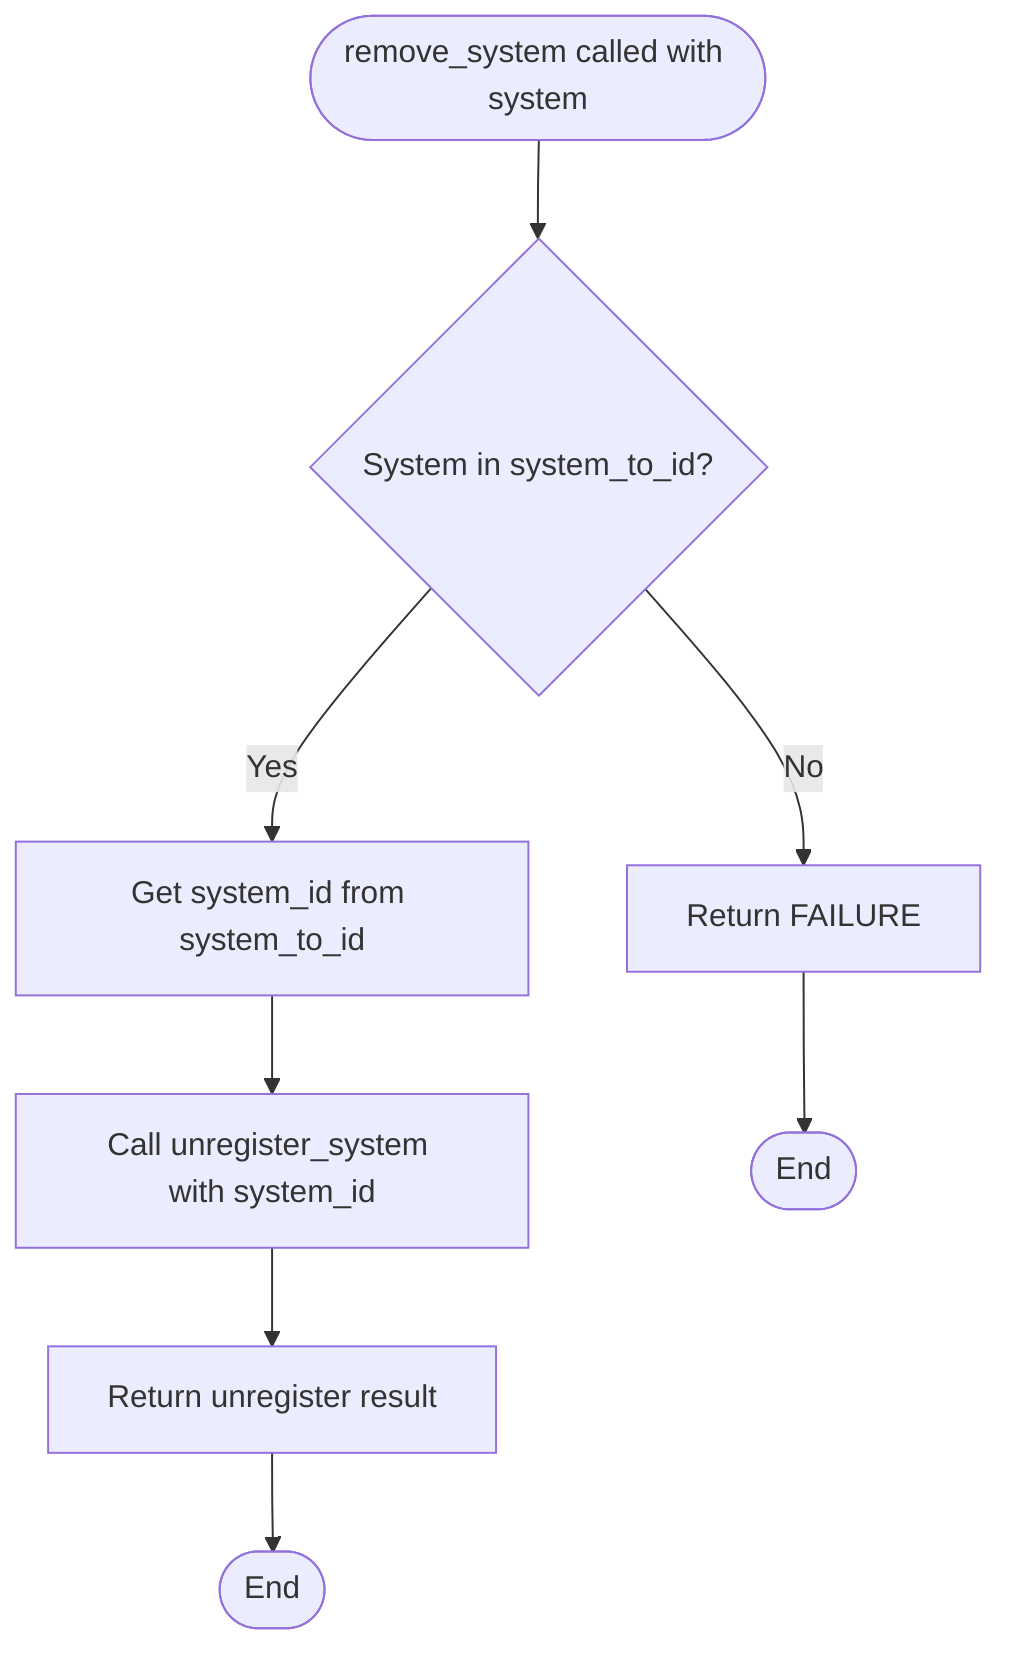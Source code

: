 flowchart TD
    Start([remove_system called with system]) --> CheckExists{System in system_to_id?}
    
    CheckExists -->|No| ReturnFailure[Return FAILURE]
    CheckExists -->|Yes| GetSystemId[Get system_id from system_to_id]
    
    GetSystemId --> CallUnregister[Call unregister_system with system_id]
    CallUnregister --> ReturnResult[Return unregister result]
    
    ReturnFailure --> End1([End])
    ReturnResult --> End2([End])